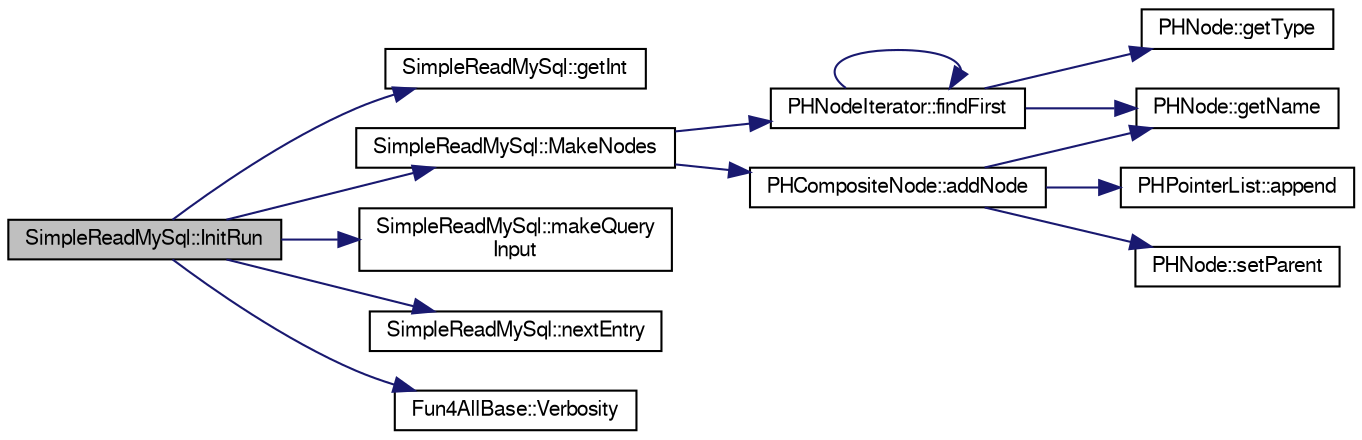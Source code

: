 digraph "SimpleReadMySql::InitRun"
{
  bgcolor="transparent";
  edge [fontname="FreeSans",fontsize="10",labelfontname="FreeSans",labelfontsize="10"];
  node [fontname="FreeSans",fontsize="10",shape=record];
  rankdir="LR";
  Node1 [label="SimpleReadMySql::InitRun",height=0.2,width=0.4,color="black", fillcolor="grey75", style="filled" fontcolor="black"];
  Node1 -> Node2 [color="midnightblue",fontsize="10",style="solid",fontname="FreeSans"];
  Node2 [label="SimpleReadMySql::getInt",height=0.2,width=0.4,color="black",URL="$d0/d68/classSimpleReadMySql.html#a3e12b15174d064199a227eeb4ebc1266"];
  Node1 -> Node3 [color="midnightblue",fontsize="10",style="solid",fontname="FreeSans"];
  Node3 [label="SimpleReadMySql::MakeNodes",height=0.2,width=0.4,color="black",URL="$d0/d68/classSimpleReadMySql.html#a650a5f65ee1634450425061b781ec942"];
  Node3 -> Node4 [color="midnightblue",fontsize="10",style="solid",fontname="FreeSans"];
  Node4 [label="PHNodeIterator::findFirst",height=0.2,width=0.4,color="black",URL="$d5/d07/classPHNodeIterator.html#aea98bf8619af59b1212a94fb32106baa"];
  Node4 -> Node4 [color="midnightblue",fontsize="10",style="solid",fontname="FreeSans"];
  Node4 -> Node5 [color="midnightblue",fontsize="10",style="solid",fontname="FreeSans"];
  Node5 [label="PHNode::getName",height=0.2,width=0.4,color="black",URL="$dc/d82/classPHNode.html#aca3576f926a4401eddc3d88bf0ce0de3"];
  Node4 -> Node6 [color="midnightblue",fontsize="10",style="solid",fontname="FreeSans"];
  Node6 [label="PHNode::getType",height=0.2,width=0.4,color="black",URL="$dc/d82/classPHNode.html#a4ab1f90aed955a652813bfe377087bda"];
  Node3 -> Node7 [color="midnightblue",fontsize="10",style="solid",fontname="FreeSans"];
  Node7 [label="PHCompositeNode::addNode",height=0.2,width=0.4,color="black",URL="$d5/dca/classPHCompositeNode.html#ac7dbf017614c324e218a001d729607bf"];
  Node7 -> Node8 [color="midnightblue",fontsize="10",style="solid",fontname="FreeSans"];
  Node8 [label="PHPointerList::append",height=0.2,width=0.4,color="black",URL="$d6/d86/classPHPointerList.html#af5fc4e6958b5b90c57bfb497566f503c"];
  Node7 -> Node5 [color="midnightblue",fontsize="10",style="solid",fontname="FreeSans"];
  Node7 -> Node9 [color="midnightblue",fontsize="10",style="solid",fontname="FreeSans"];
  Node9 [label="PHNode::setParent",height=0.2,width=0.4,color="black",URL="$dc/d82/classPHNode.html#adda2bd6cef2d5067bbe3016a990b7198"];
  Node1 -> Node10 [color="midnightblue",fontsize="10",style="solid",fontname="FreeSans"];
  Node10 [label="SimpleReadMySql::makeQuery\lInput",height=0.2,width=0.4,color="black",URL="$d0/d68/classSimpleReadMySql.html#a866d18a61731bd885c745e5aaff2b4e6"];
  Node1 -> Node11 [color="midnightblue",fontsize="10",style="solid",fontname="FreeSans"];
  Node11 [label="SimpleReadMySql::nextEntry",height=0.2,width=0.4,color="black",URL="$d0/d68/classSimpleReadMySql.html#ad8c384caab5203a7bfedfefd1a356b0b"];
  Node1 -> Node12 [color="midnightblue",fontsize="10",style="solid",fontname="FreeSans"];
  Node12 [label="Fun4AllBase::Verbosity",height=0.2,width=0.4,color="black",URL="$d5/dec/classFun4AllBase.html#a8a5c77a92bdac6bc043476e132379a40",tooltip="Gets the verbosity of this module. "];
}
